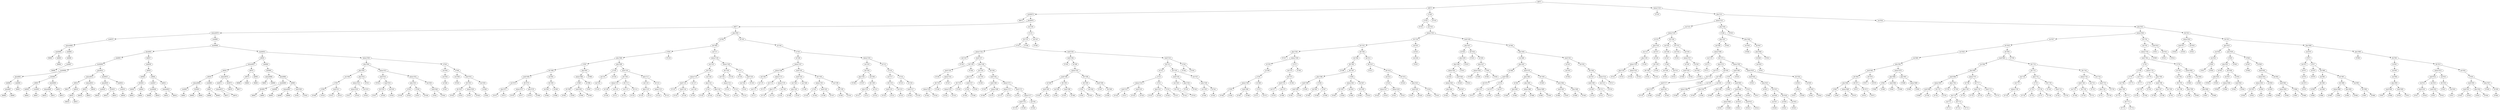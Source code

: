 digraph T {
	mult6874 -> X6875
	mult6881 -> X6882
	ln6883 -> X6884
	mult6881 -> ln6883
	minus6880 -> mult6881
	sin6887 -> X6888
	ln6886 -> sin6887
	sin6885 -> ln6886
	minus6880 -> sin6885
	cos6879 -> minus6880
	minus6878 -> cos6879
	plus6897 -> X6898
	plus6897 -> X6899
	ln6896 -> plus6897
	plus6895 -> ln6896
	sin6900 -> X6901
	plus6895 -> sin6900
	mult6894 -> plus6895
	ln6904 -> X6905
	e6903 -> ln6904
	cos6906 -> X6907
	e6903 -> cos6906
	div6902 -> e6903
	minus6909 -> X6910
	minus6909 -> X6911
	mult6908 -> minus6909
	ln6912 -> X6913
	mult6908 -> ln6912
	div6902 -> mult6908
	mult6894 -> div6902
	mult6893 -> mult6894
	e6916 -> X6917
	e6919 -> X6920
	e6919 -> X6921
	ln6918 -> e6919
	e6916 -> ln6918
	minus6915 -> e6916
	e6923 -> X6924
	e6923 -> X6925
	minus6922 -> e6923
	minus6922 -> X6926
	minus6915 -> minus6922
	plus6914 -> minus6915
	cos6929 -> X6930
	plus6928 -> cos6929
	div6931 -> X6932
	div6931 -> X6933
	plus6928 -> div6931
	mult6927 -> plus6928
	cos6935 -> X6936
	sin6934 -> cos6935
	mult6927 -> sin6934
	plus6914 -> mult6927
	mult6893 -> plus6914
	sin6892 -> mult6893
	plus6891 -> sin6892
	ln6942 -> X6943
	div6941 -> ln6942
	ln6944 -> X6945
	div6941 -> ln6944
	ln6940 -> div6941
	e6939 -> ln6940
	mult6948 -> X6949
	mult6948 -> X6950
	cos6947 -> mult6948
	e6946 -> cos6947
	minus6952 -> X6953
	minus6952 -> X6954
	ln6951 -> minus6952
	e6946 -> ln6951
	e6939 -> e6946
	sin6938 -> e6939
	ln6937 -> sin6938
	plus6891 -> ln6937
	mult6890 -> plus6891
	cos6961 -> X6962
	minus6960 -> cos6961
	div6963 -> X6964
	div6963 -> X6965
	minus6960 -> div6963
	e6959 -> minus6960
	e6967 -> X6968
	e6967 -> X6969
	cos6966 -> e6967
	e6959 -> cos6966
	e6958 -> e6959
	minus6972 -> X6973
	minus6972 -> X6974
	sin6971 -> minus6972
	minus6970 -> sin6971
	div6975 -> X6976
	div6975 -> X6977
	minus6970 -> div6975
	e6958 -> minus6970
	minus6957 -> e6958
	e6979 -> X6980
	e6979 -> X6981
	e6978 -> e6979
	ln6982 -> X6983
	e6978 -> ln6982
	minus6957 -> e6978
	e6956 -> minus6957
	minus6986 -> X6987
	minus6986 -> X6988
	div6985 -> minus6986
	div6991 -> X6992
	div6991 -> X6993
	mult6990 -> div6991
	sin6994 -> X6995
	mult6990 -> sin6994
	plus6989 -> mult6990
	minus6997 -> X6998
	minus6997 -> X6999
	e6996 -> minus6997
	mult7000 -> X7001
	mult7000 -> X7002
	e6996 -> mult7000
	plus6989 -> e6996
	div6985 -> plus6989
	sin6984 -> div6985
	e6956 -> sin6984
	mult6955 -> e6956
	e7008 -> X7009
	e7008 -> X7010
	e7007 -> e7008
	mult7011 -> X7012
	mult7011 -> X7013
	e7007 -> mult7011
	cos7006 -> e7007
	plus7005 -> cos7006
	minus7016 -> X7017
	minus7016 -> X7018
	minus7015 -> minus7016
	cos7019 -> X7020
	minus7015 -> cos7019
	plus7014 -> minus7015
	plus7014 -> X7021
	plus7005 -> plus7014
	plus7004 -> plus7005
	mult7023 -> X7024
	div7026 -> X7027
	div7026 -> X7028
	mult7025 -> div7026
	sin7029 -> X7030
	mult7025 -> sin7029
	mult7023 -> mult7025
	minus7022 -> mult7023
	e7033 -> X7034
	e7033 -> X7035
	plus7032 -> e7033
	e7036 -> X7037
	e7036 -> X7038
	plus7032 -> e7036
	minus7031 -> plus7032
	mult7040 -> X7041
	mult7040 -> X7042
	sin7039 -> mult7040
	minus7031 -> sin7039
	minus7022 -> minus7031
	plus7004 -> minus7022
	minus7003 -> plus7004
	ln7046 -> X7047
	cos7045 -> ln7046
	sin7044 -> cos7045
	e7043 -> sin7044
	cos7049 -> X7050
	e7048 -> cos7049
	div7053 -> X7054
	div7053 -> X7055
	div7052 -> div7053
	minus7056 -> X7057
	minus7056 -> X7058
	div7052 -> minus7056
	mult7051 -> div7052
	ln7060 -> X7061
	cos7059 -> ln7060
	mult7051 -> cos7059
	e7048 -> mult7051
	e7043 -> e7048
	minus7003 -> e7043
	mult6955 -> minus7003
	mult6890 -> mult6955
	cos6889 -> mult6890
	minus6878 -> cos6889
	e6877 -> minus6878
	plus7071 -> X7072
	plus7071 -> X7073
	cos7070 -> plus7071
	mult7069 -> cos7070
	minus7075 -> X7076
	minus7075 -> X7077
	div7074 -> minus7075
	plus7078 -> X7079
	plus7078 -> X7080
	div7074 -> plus7078
	mult7069 -> div7074
	div7068 -> mult7069
	sin7083 -> X7084
	div7082 -> sin7083
	ln7085 -> X7086
	div7082 -> ln7085
	sin7081 -> div7082
	div7068 -> sin7081
	e7067 -> div7068
	div7090 -> X7091
	div7090 -> X7092
	e7089 -> div7090
	mult7093 -> X7094
	mult7093 -> X7095
	e7089 -> mult7093
	minus7088 -> e7089
	ln7096 -> X7097
	minus7088 -> ln7096
	plus7087 -> minus7088
	plus7087 -> X7098
	e7067 -> plus7087
	plus7066 -> e7067
	sin7102 -> X7103
	sin7101 -> sin7102
	e7100 -> sin7101
	e7100 -> X7104
	plus7099 -> e7100
	ln7108 -> X7109
	minus7107 -> ln7108
	sin7110 -> X7111
	minus7107 -> sin7110
	div7106 -> minus7107
	cos7113 -> X7114
	div7112 -> cos7113
	ln7115 -> X7116
	div7112 -> ln7115
	div7106 -> div7112
	mult7105 -> div7106
	plus7119 -> X7120
	plus7119 -> X7121
	sin7118 -> plus7119
	plus7117 -> sin7118
	minus7123 -> X7124
	minus7123 -> X7125
	ln7122 -> minus7123
	plus7117 -> ln7122
	mult7105 -> plus7117
	plus7099 -> mult7105
	plus7066 -> plus7099
	e7065 -> plus7066
	e7065 -> X7126
	div7064 -> e7065
	mult7132 -> X7133
	mult7134 -> X7135
	mult7134 -> X7136
	mult7132 -> mult7134
	minus7131 -> mult7132
	cos7138 -> X7139
	ln7137 -> cos7138
	minus7131 -> ln7137
	div7130 -> minus7131
	e7142 -> X7143
	e7142 -> X7144
	plus7141 -> e7142
	plus7145 -> X7146
	plus7145 -> X7147
	plus7141 -> plus7145
	cos7140 -> plus7141
	div7130 -> cos7140
	sin7129 -> div7130
	minus7128 -> sin7129
	minus7151 -> X7152
	e7153 -> X7154
	e7153 -> X7155
	minus7151 -> e7153
	sin7150 -> minus7151
	div7149 -> sin7150
	div7149 -> X7156
	minus7148 -> div7149
	e7157 -> X7158
	cos7160 -> X7161
	mult7159 -> cos7160
	mult7159 -> X7162
	e7157 -> mult7159
	minus7148 -> e7157
	minus7128 -> minus7148
	sin7127 -> minus7128
	div7064 -> sin7127
	ln7063 -> div7064
	plus7062 -> ln7063
	sin7171 -> X7172
	ln7170 -> sin7171
	sin7169 -> ln7170
	minus7168 -> sin7169
	sin7174 -> X7175
	minus7173 -> sin7174
	plus7177 -> X7178
	plus7177 -> X7179
	minus7176 -> plus7177
	cos7180 -> X7181
	minus7176 -> cos7180
	minus7173 -> minus7176
	minus7168 -> minus7173
	minus7167 -> minus7168
	plus7185 -> X7186
	plus7185 -> X7187
	cos7184 -> plus7185
	mult7183 -> cos7184
	cos7188 -> X7189
	mult7183 -> cos7188
	mult7182 -> mult7183
	e7192 -> X7193
	e7192 -> X7194
	minus7191 -> e7192
	mult7195 -> X7196
	mult7195 -> X7197
	minus7191 -> mult7195
	div7190 -> minus7191
	div7199 -> X7200
	div7199 -> X7201
	cos7198 -> div7199
	div7190 -> cos7198
	mult7182 -> div7190
	minus7167 -> mult7182
	ln7166 -> minus7167
	e7165 -> ln7166
	plus7205 -> X7206
	plus7205 -> X7207
	div7204 -> plus7205
	plus7210 -> X7211
	plus7210 -> X7212
	div7209 -> plus7210
	ln7213 -> X7214
	div7209 -> ln7213
	sin7208 -> div7209
	div7204 -> sin7208
	cos7203 -> div7204
	minus7202 -> cos7203
	mult7219 -> X7220
	mult7219 -> X7221
	div7218 -> mult7219
	cos7222 -> X7223
	div7218 -> cos7222
	cos7217 -> div7218
	e7216 -> cos7217
	e7224 -> X7225
	mult7227 -> X7228
	mult7227 -> X7229
	ln7226 -> mult7227
	e7224 -> ln7226
	e7216 -> e7224
	ln7215 -> e7216
	minus7202 -> ln7215
	e7165 -> minus7202
	ln7164 -> e7165
	ln7163 -> ln7164
	plus7062 -> ln7163
	e6877 -> plus7062
	plus6876 -> e6877
	sin7235 -> X7236
	minus7234 -> sin7235
	mult7239 -> X7240
	minus7243 -> X7244
	minus7243 -> X7245
	div7242 -> minus7243
	div7242 -> X7246
	minus7241 -> div7242
	minus7241 -> X7247
	mult7239 -> minus7241
	div7238 -> mult7239
	div7238 -> X7248
	mult7237 -> div7238
	minus7253 -> X7254
	minus7253 -> X7255
	div7252 -> minus7253
	div7252 -> X7256
	plus7251 -> div7252
	e7258 -> X7259
	e7258 -> X7260
	mult7257 -> e7258
	mult7257 -> X7261
	plus7251 -> mult7257
	div7250 -> plus7251
	cos7262 -> X7263
	div7250 -> cos7262
	plus7249 -> div7250
	mult7266 -> X7267
	minus7268 -> X7269
	minus7268 -> X7270
	mult7266 -> minus7268
	mult7265 -> mult7266
	minus7272 -> X7273
	minus7272 -> X7274
	minus7271 -> minus7272
	mult7275 -> X7276
	mult7278 -> X7279
	mult7278 -> X7280
	minus7277 -> mult7278
	sin7281 -> X7282
	minus7277 -> sin7281
	mult7275 -> minus7277
	minus7271 -> mult7275
	mult7265 -> minus7271
	sin7264 -> mult7265
	plus7249 -> sin7264
	mult7237 -> plus7249
	minus7234 -> mult7237
	e7233 -> minus7234
	mult7284 -> X7285
	mult7290 -> X7291
	mult7290 -> X7292
	ln7289 -> mult7290
	mult7288 -> ln7289
	sin7294 -> X7295
	div7293 -> sin7294
	mult7296 -> X7297
	mult7296 -> X7298
	div7293 -> mult7296
	mult7288 -> div7293
	minus7287 -> mult7288
	e7301 -> X7302
	e7301 -> X7303
	div7300 -> e7301
	cos7304 -> X7305
	div7300 -> cos7304
	div7299 -> div7300
	mult7306 -> X7307
	sin7308 -> X7309
	mult7306 -> sin7308
	div7299 -> mult7306
	minus7287 -> div7299
	ln7286 -> minus7287
	mult7284 -> ln7286
	mult7283 -> mult7284
	mult7315 -> X7316
	mult7315 -> X7317
	minus7314 -> mult7315
	mult7318 -> X7319
	mult7318 -> X7320
	minus7314 -> mult7318
	e7313 -> minus7314
	plus7322 -> X7323
	plus7322 -> X7324
	e7321 -> plus7322
	e7325 -> X7326
	e7325 -> X7327
	e7321 -> e7325
	e7313 -> e7321
	ln7312 -> e7313
	div7311 -> ln7312
	div7331 -> X7332
	div7331 -> X7333
	cos7330 -> div7331
	mult7329 -> cos7330
	plus7334 -> X7335
	plus7334 -> X7336
	mult7329 -> plus7334
	div7328 -> mult7329
	cos7339 -> X7340
	plus7338 -> cos7339
	ln7341 -> X7342
	plus7338 -> ln7341
	cos7337 -> plus7338
	div7328 -> cos7337
	div7311 -> div7328
	mult7310 -> div7311
	e7343 -> X7344
	e7343 -> X7345
	mult7310 -> e7343
	mult7283 -> mult7310
	e7233 -> mult7283
	div7232 -> e7233
	div7232 -> X7346
	e7231 -> div7232
	sin7347 -> X7348
	e7231 -> sin7347
	cos7230 -> e7231
	plus6876 -> cos7230
	mult6874 -> plus6876
	e6873 -> mult6874
	e7350 -> X7351
	plus7356 -> X7357
	e7363 -> X7364
	e7363 -> X7365
	minus7362 -> e7363
	mult7366 -> X7367
	mult7366 -> X7368
	minus7362 -> mult7366
	e7361 -> minus7362
	e7370 -> X7371
	e7370 -> X7372
	ln7369 -> e7370
	e7361 -> ln7369
	ln7360 -> e7361
	ln7359 -> ln7360
	minus7358 -> ln7359
	sin7377 -> X7378
	mult7376 -> sin7377
	sin7379 -> X7380
	mult7376 -> sin7379
	div7375 -> mult7376
	div7375 -> X7381
	sin7374 -> div7375
	e7373 -> sin7374
	e7373 -> X7382
	minus7358 -> e7373
	plus7356 -> minus7358
	div7355 -> plus7356
	div7385 -> X7386
	mult7390 -> X7391
	mult7390 -> X7392
	mult7389 -> mult7390
	mult7389 -> X7393
	plus7388 -> mult7389
	sin7395 -> X7396
	e7394 -> sin7395
	e7397 -> X7398
	e7397 -> X7399
	e7394 -> e7397
	plus7388 -> e7394
	div7387 -> plus7388
	div7402 -> X7403
	div7402 -> X7404
	minus7401 -> div7402
	sin7405 -> X7406
	minus7401 -> sin7405
	e7400 -> minus7401
	div7408 -> X7409
	div7408 -> X7410
	sin7407 -> div7408
	e7400 -> sin7407
	div7387 -> e7400
	div7385 -> div7387
	sin7384 -> div7385
	div7383 -> sin7384
	div7412 -> X7413
	minus7417 -> X7418
	minus7417 -> X7419
	e7416 -> minus7417
	minus7420 -> X7421
	minus7420 -> X7422
	e7416 -> minus7420
	sin7415 -> e7416
	div7414 -> sin7415
	div7423 -> X7424
	mult7426 -> X7427
	mult7426 -> X7428
	plus7425 -> mult7426
	e7429 -> X7430
	e7429 -> X7431
	plus7425 -> e7429
	div7423 -> plus7425
	div7414 -> div7423
	div7412 -> div7414
	sin7411 -> div7412
	div7383 -> sin7411
	div7355 -> div7383
	div7354 -> div7355
	sin7434 -> X7435
	ln7433 -> sin7434
	sin7432 -> ln7433
	div7354 -> sin7432
	minus7353 -> div7354
	plus7444 -> X7445
	plus7444 -> X7446
	minus7443 -> plus7444
	sin7447 -> X7448
	minus7443 -> sin7447
	ln7442 -> minus7443
	minus7441 -> ln7442
	mult7449 -> X7450
	mult7449 -> X7451
	minus7441 -> mult7449
	plus7440 -> minus7441
	plus7440 -> X7452
	plus7439 -> plus7440
	plus7439 -> X7453
	ln7438 -> plus7439
	plus7437 -> ln7438
	div7454 -> X7455
	minus7458 -> X7459
	minus7458 -> X7460
	plus7457 -> minus7458
	e7461 -> X7462
	e7461 -> X7463
	plus7457 -> e7461
	ln7456 -> plus7457
	div7454 -> ln7456
	plus7437 -> div7454
	mult7436 -> plus7437
	plus7471 -> X7472
	plus7471 -> X7473
	sin7470 -> plus7471
	mult7469 -> sin7470
	cos7475 -> X7476
	e7474 -> cos7475
	sin7477 -> X7478
	e7474 -> sin7477
	mult7469 -> e7474
	ln7468 -> mult7469
	plus7467 -> ln7468
	plus7482 -> X7483
	plus7482 -> X7484
	ln7481 -> plus7482
	plus7480 -> ln7481
	minus7486 -> X7487
	minus7486 -> X7488
	plus7485 -> minus7486
	minus7489 -> X7490
	minus7489 -> X7491
	plus7485 -> minus7489
	plus7480 -> plus7485
	mult7479 -> plus7480
	div7492 -> X7493
	mult7495 -> X7496
	mult7495 -> X7497
	plus7494 -> mult7495
	plus7498 -> X7499
	plus7498 -> X7500
	plus7494 -> plus7498
	div7492 -> plus7494
	mult7479 -> div7492
	plus7467 -> mult7479
	sin7466 -> plus7467
	plus7465 -> sin7466
	sin7503 -> X7504
	ln7502 -> sin7503
	mult7501 -> ln7502
	ln7509 -> X7510
	mult7508 -> ln7509
	div7511 -> X7512
	div7511 -> X7513
	mult7508 -> div7511
	sin7507 -> mult7508
	div7506 -> sin7507
	sin7515 -> X7516
	minus7514 -> sin7515
	minus7514 -> X7517
	div7506 -> minus7514
	sin7505 -> div7506
	mult7501 -> sin7505
	plus7465 -> mult7501
	ln7464 -> plus7465
	mult7436 -> ln7464
	minus7353 -> mult7436
	cos7352 -> minus7353
	e7350 -> cos7352
	e7349 -> e7350
	e7349 -> X7518
	e6873 -> e7349
	e6872 -> e6873
	minus7519 -> X7520
	plus7530 -> X7531
	plus7530 -> X7532
	minus7529 -> plus7530
	minus7533 -> X7534
	minus7533 -> X7535
	minus7529 -> minus7533
	plus7528 -> minus7529
	plus7528 -> X7536
	cos7527 -> plus7528
	plus7526 -> cos7527
	div7540 -> X7541
	div7540 -> X7542
	div7539 -> div7540
	div7539 -> X7543
	ln7538 -> div7539
	sin7537 -> ln7538
	plus7526 -> sin7537
	ln7525 -> plus7526
	minus7524 -> ln7525
	sin7549 -> X7550
	e7548 -> sin7549
	sin7551 -> X7552
	e7548 -> sin7551
	ln7547 -> e7548
	sin7546 -> ln7547
	sin7545 -> sin7546
	div7544 -> sin7545
	cos7554 -> X7555
	div7553 -> cos7554
	mult7559 -> X7560
	mult7559 -> X7561
	ln7558 -> mult7559
	minus7557 -> ln7558
	cos7563 -> X7564
	ln7562 -> cos7563
	minus7557 -> ln7562
	sin7556 -> minus7557
	div7553 -> sin7556
	div7544 -> div7553
	minus7524 -> div7544
	cos7523 -> minus7524
	minus7522 -> cos7523
	ln7571 -> X7572
	cos7570 -> ln7571
	minus7569 -> cos7570
	plus7578 -> X7579
	plus7578 -> X7580
	mult7577 -> plus7578
	mult7581 -> X7582
	mult7581 -> X7583
	mult7577 -> mult7581
	div7576 -> mult7577
	div7576 -> X7584
	cos7575 -> div7576
	plus7574 -> cos7575
	minus7588 -> X7589
	minus7588 -> X7590
	cos7587 -> minus7588
	div7586 -> cos7587
	plus7592 -> X7593
	plus7592 -> X7594
	sin7591 -> plus7592
	div7586 -> sin7591
	sin7585 -> div7586
	plus7574 -> sin7585
	div7573 -> plus7574
	plus7599 -> X7600
	plus7599 -> X7601
	e7598 -> plus7599
	e7598 -> X7602
	e7597 -> e7598
	minus7606 -> X7607
	minus7606 -> X7608
	sin7605 -> minus7606
	mult7604 -> sin7605
	sin7610 -> X7611
	plus7609 -> sin7610
	mult7612 -> X7613
	mult7612 -> X7614
	plus7609 -> mult7612
	mult7604 -> plus7609
	mult7603 -> mult7604
	e7615 -> X7616
	e7615 -> X7617
	mult7603 -> e7615
	e7597 -> mult7603
	mult7596 -> e7597
	mult7596 -> X7618
	minus7595 -> mult7596
	mult7620 -> X7621
	ln7623 -> X7624
	plus7622 -> ln7623
	cos7627 -> X7628
	sin7626 -> cos7627
	div7625 -> sin7626
	ln7630 -> X7631
	div7629 -> ln7630
	cos7632 -> X7633
	div7629 -> cos7632
	div7625 -> div7629
	plus7622 -> div7625
	mult7620 -> plus7622
	minus7619 -> mult7620
	e7636 -> X7637
	e7636 -> X7638
	ln7635 -> e7636
	div7634 -> ln7635
	div7640 -> X7641
	div7640 -> X7642
	ln7639 -> div7640
	div7634 -> ln7639
	minus7619 -> div7634
	minus7595 -> minus7619
	div7573 -> minus7595
	minus7569 -> div7573
	sin7568 -> minus7569
	plus7567 -> sin7568
	plus7567 -> X7643
	e7566 -> plus7567
	cos7645 -> X7646
	plus7644 -> cos7645
	sin7650 -> X7651
	ln7649 -> sin7650
	plus7648 -> ln7649
	plus7648 -> X7652
	sin7647 -> plus7648
	plus7644 -> sin7647
	e7566 -> plus7644
	plus7565 -> e7566
	plus7565 -> X7653
	minus7522 -> plus7565
	plus7521 -> minus7522
	e7665 -> X7666
	e7665 -> X7667
	plus7664 -> e7665
	minus7668 -> X7669
	minus7668 -> X7670
	plus7664 -> minus7668
	div7663 -> plus7664
	div7671 -> X7672
	div7673 -> X7674
	div7673 -> X7675
	div7671 -> div7673
	div7663 -> div7671
	mult7662 -> div7663
	div7676 -> X7677
	div7676 -> X7678
	mult7662 -> div7676
	plus7661 -> mult7662
	e7681 -> X7682
	e7681 -> X7683
	plus7680 -> e7681
	mult7684 -> X7685
	mult7684 -> X7686
	plus7680 -> mult7684
	minus7679 -> plus7680
	plus7687 -> X7688
	minus7689 -> X7690
	minus7689 -> X7691
	plus7687 -> minus7689
	minus7679 -> plus7687
	plus7661 -> minus7679
	sin7660 -> plus7661
	cos7659 -> sin7660
	div7658 -> cos7659
	mult7698 -> X7699
	mult7698 -> X7700
	minus7697 -> mult7698
	div7701 -> X7702
	div7701 -> X7703
	minus7697 -> div7701
	mult7696 -> minus7697
	plus7704 -> X7705
	plus7704 -> X7706
	mult7696 -> plus7704
	plus7695 -> mult7696
	sin7711 -> X7712
	div7710 -> sin7711
	div7713 -> X7714
	div7713 -> X7715
	div7710 -> div7713
	plus7709 -> div7710
	plus7709 -> X7716
	ln7708 -> plus7709
	minus7707 -> ln7708
	mult7718 -> X7719
	mult7718 -> X7720
	div7717 -> mult7718
	mult7721 -> X7722
	mult7721 -> X7723
	div7717 -> mult7721
	minus7707 -> div7717
	plus7695 -> minus7707
	cos7694 -> plus7695
	mult7693 -> cos7694
	minus7728 -> X7729
	minus7728 -> X7730
	cos7727 -> minus7728
	sin7726 -> cos7727
	div7725 -> sin7726
	e7733 -> X7734
	e7733 -> X7735
	e7732 -> e7733
	e7736 -> X7737
	e7736 -> X7738
	e7732 -> e7736
	plus7731 -> e7732
	div7739 -> X7740
	mult7741 -> X7742
	mult7741 -> X7743
	div7739 -> mult7741
	plus7731 -> div7739
	div7725 -> plus7731
	div7724 -> div7725
	cos7747 -> X7748
	mult7746 -> cos7747
	div7749 -> X7750
	div7749 -> X7751
	mult7746 -> div7749
	minus7745 -> mult7746
	sin7752 -> X7753
	minus7745 -> sin7752
	div7744 -> minus7745
	plus7756 -> X7757
	plus7756 -> X7758
	mult7755 -> plus7756
	mult7755 -> X7759
	cos7754 -> mult7755
	div7744 -> cos7754
	div7724 -> div7744
	mult7693 -> div7724
	div7692 -> mult7693
	div7692 -> X7760
	div7658 -> div7692
	cos7657 -> div7658
	minus7656 -> cos7657
	plus7769 -> X7770
	div7772 -> X7773
	div7772 -> X7774
	sin7771 -> div7772
	plus7769 -> sin7771
	cos7768 -> plus7769
	e7767 -> cos7768
	e7767 -> X7775
	e7766 -> e7767
	cos7776 -> X7777
	e7766 -> cos7776
	e7765 -> e7766
	minus7778 -> X7779
	div7782 -> X7783
	div7782 -> X7784
	e7781 -> div7782
	e7781 -> X7785
	plus7780 -> e7781
	plus7787 -> X7788
	plus7787 -> X7789
	mult7786 -> plus7787
	cos7790 -> X7791
	mult7786 -> cos7790
	plus7780 -> mult7786
	minus7778 -> plus7780
	e7765 -> minus7778
	mult7764 -> e7765
	cos7796 -> X7797
	div7795 -> cos7796
	plus7798 -> X7799
	plus7798 -> X7800
	div7795 -> plus7798
	cos7794 -> div7795
	ln7793 -> cos7794
	e7792 -> ln7793
	ln7802 -> X7803
	minus7801 -> ln7802
	plus7806 -> X7807
	plus7806 -> X7808
	ln7805 -> plus7806
	cos7804 -> ln7805
	minus7801 -> cos7804
	e7792 -> minus7801
	mult7764 -> e7792
	minus7763 -> mult7764
	minus7763 -> X7809
	sin7762 -> minus7763
	div7761 -> sin7762
	mult7810 -> X7811
	div7812 -> X7813
	div7812 -> X7814
	mult7810 -> div7812
	div7761 -> mult7810
	minus7656 -> div7761
	plus7655 -> minus7656
	mult7817 -> X7818
	mult7817 -> X7819
	minus7816 -> mult7817
	sin7820 -> X7821
	minus7816 -> sin7820
	div7815 -> minus7816
	e7826 -> X7827
	e7826 -> X7828
	cos7825 -> e7826
	cos7824 -> cos7825
	plus7823 -> cos7824
	plus7833 -> X7834
	plus7833 -> X7835
	ln7832 -> plus7833
	plus7831 -> ln7832
	minus7838 -> X7839
	minus7838 -> X7840
	sin7837 -> minus7838
	div7836 -> sin7837
	mult7842 -> X7843
	mult7842 -> X7844
	ln7841 -> mult7842
	div7836 -> ln7841
	plus7831 -> div7836
	e7830 -> plus7831
	e7830 -> X7845
	plus7829 -> e7830
	ln7847 -> X7848
	e7846 -> ln7847
	div7853 -> X7854
	div7853 -> X7855
	minus7852 -> div7853
	ln7856 -> X7857
	minus7852 -> ln7856
	minus7851 -> minus7852
	ln7859 -> X7860
	ln7858 -> ln7859
	minus7851 -> ln7858
	mult7850 -> minus7851
	minus7863 -> X7864
	minus7863 -> X7865
	mult7862 -> minus7863
	e7866 -> X7867
	e7866 -> X7868
	mult7862 -> e7866
	sin7861 -> mult7862
	mult7850 -> sin7861
	ln7849 -> mult7850
	e7846 -> ln7849
	plus7829 -> e7846
	plus7823 -> plus7829
	div7822 -> plus7823
	cos7875 -> X7876
	ln7874 -> cos7875
	ln7873 -> ln7874
	sin7872 -> ln7873
	e7871 -> sin7872
	ln7878 -> X7879
	e7877 -> ln7878
	ln7883 -> X7884
	div7882 -> ln7883
	cos7885 -> X7886
	div7882 -> cos7885
	sin7881 -> div7882
	div7880 -> sin7881
	minus7889 -> X7890
	minus7889 -> X7891
	div7888 -> minus7889
	plus7892 -> X7893
	plus7892 -> X7894
	div7888 -> plus7892
	div7887 -> div7888
	div7896 -> X7897
	div7896 -> X7898
	sin7895 -> div7896
	div7887 -> sin7895
	div7880 -> div7887
	e7877 -> div7880
	e7871 -> e7877
	sin7870 -> e7871
	plus7869 -> sin7870
	plus7899 -> X7900
	mult7906 -> X7907
	mult7906 -> X7908
	plus7905 -> mult7906
	mult7909 -> X7910
	mult7909 -> X7911
	plus7905 -> mult7909
	cos7904 -> plus7905
	sin7903 -> cos7904
	ln7902 -> sin7903
	div7901 -> ln7902
	mult7916 -> X7917
	mult7916 -> X7918
	sin7915 -> mult7916
	mult7914 -> sin7915
	mult7920 -> X7921
	mult7920 -> X7922
	sin7919 -> mult7920
	mult7914 -> sin7919
	minus7913 -> mult7914
	div7924 -> X7925
	cos7926 -> X7927
	div7924 -> cos7926
	sin7923 -> div7924
	minus7913 -> sin7923
	div7912 -> minus7913
	mult7931 -> X7932
	mult7931 -> X7933
	mult7930 -> mult7931
	plus7934 -> X7935
	plus7934 -> X7936
	mult7930 -> plus7934
	e7929 -> mult7930
	plus7937 -> X7938
	ln7939 -> X7940
	plus7937 -> ln7939
	e7929 -> plus7937
	sin7928 -> e7929
	div7912 -> sin7928
	div7901 -> div7912
	plus7899 -> div7901
	plus7869 -> plus7899
	div7822 -> plus7869
	div7815 -> div7822
	plus7655 -> div7815
	cos7654 -> plus7655
	plus7521 -> cos7654
	minus7519 -> plus7521
	e6872 -> minus7519
}
